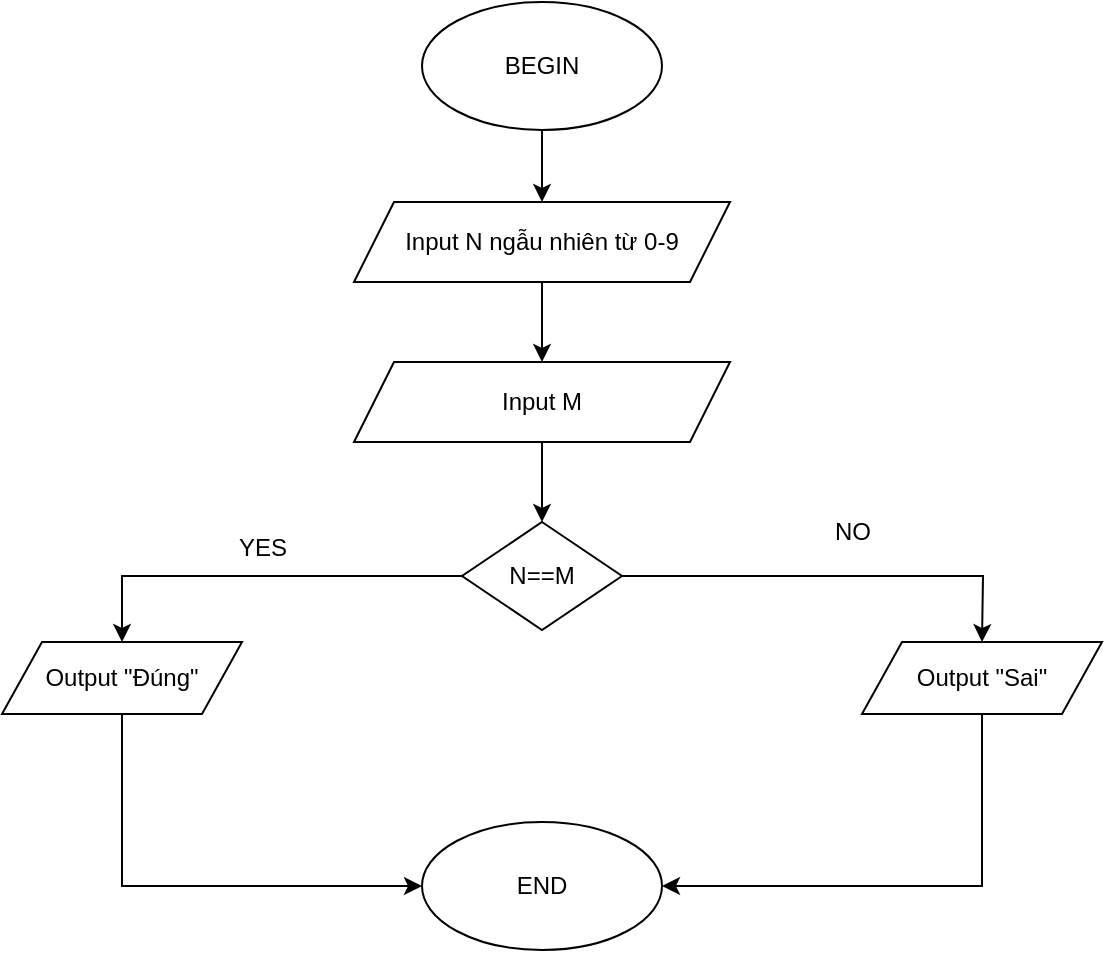 <mxfile version="22.1.0" type="device">
  <diagram id="BMzyW_WU0drHb0m79tCT" name="Page-1">
    <mxGraphModel dx="880" dy="1578" grid="1" gridSize="10" guides="1" tooltips="1" connect="1" arrows="1" fold="1" page="1" pageScale="1" pageWidth="850" pageHeight="1100" math="0" shadow="0">
      <root>
        <mxCell id="0" />
        <mxCell id="1" parent="0" />
        <mxCell id="0QXSVdMffTq5Xskhfl2z-8" style="edgeStyle=orthogonalEdgeStyle;rounded=0;orthogonalLoop=1;jettySize=auto;html=1;exitX=0.5;exitY=1;exitDx=0;exitDy=0;entryX=0.5;entryY=0;entryDx=0;entryDy=0;" edge="1" parent="1" source="0QXSVdMffTq5Xskhfl2z-1" target="0QXSVdMffTq5Xskhfl2z-3">
          <mxGeometry relative="1" as="geometry" />
        </mxCell>
        <mxCell id="0QXSVdMffTq5Xskhfl2z-1" value="BEGIN" style="ellipse;whiteSpace=wrap;html=1;" vertex="1" parent="1">
          <mxGeometry x="380" y="-1080" width="120" height="64" as="geometry" />
        </mxCell>
        <mxCell id="0QXSVdMffTq5Xskhfl2z-2" value="END" style="ellipse;whiteSpace=wrap;html=1;" vertex="1" parent="1">
          <mxGeometry x="380" y="-670" width="120" height="64" as="geometry" />
        </mxCell>
        <mxCell id="0QXSVdMffTq5Xskhfl2z-9" style="edgeStyle=orthogonalEdgeStyle;rounded=0;orthogonalLoop=1;jettySize=auto;html=1;exitX=0.5;exitY=1;exitDx=0;exitDy=0;entryX=0.5;entryY=0;entryDx=0;entryDy=0;" edge="1" parent="1" source="0QXSVdMffTq5Xskhfl2z-3" target="0QXSVdMffTq5Xskhfl2z-5">
          <mxGeometry relative="1" as="geometry" />
        </mxCell>
        <mxCell id="0QXSVdMffTq5Xskhfl2z-3" value="Input N ngẫu nhiên từ 0-9" style="shape=parallelogram;perimeter=parallelogramPerimeter;whiteSpace=wrap;html=1;fixedSize=1;" vertex="1" parent="1">
          <mxGeometry x="346" y="-980" width="188" height="40" as="geometry" />
        </mxCell>
        <mxCell id="0QXSVdMffTq5Xskhfl2z-11" value="" style="edgeStyle=orthogonalEdgeStyle;rounded=0;orthogonalLoop=1;jettySize=auto;html=1;" edge="1" parent="1" source="0QXSVdMffTq5Xskhfl2z-5" target="0QXSVdMffTq5Xskhfl2z-10">
          <mxGeometry relative="1" as="geometry" />
        </mxCell>
        <mxCell id="0QXSVdMffTq5Xskhfl2z-5" value="Input M" style="shape=parallelogram;perimeter=parallelogramPerimeter;whiteSpace=wrap;html=1;fixedSize=1;" vertex="1" parent="1">
          <mxGeometry x="346" y="-900" width="188" height="40" as="geometry" />
        </mxCell>
        <mxCell id="0QXSVdMffTq5Xskhfl2z-12" style="edgeStyle=orthogonalEdgeStyle;rounded=0;orthogonalLoop=1;jettySize=auto;html=1;" edge="1" parent="1" source="0QXSVdMffTq5Xskhfl2z-10">
          <mxGeometry relative="1" as="geometry">
            <mxPoint x="660" y="-760" as="targetPoint" />
          </mxGeometry>
        </mxCell>
        <mxCell id="0QXSVdMffTq5Xskhfl2z-18" style="edgeStyle=orthogonalEdgeStyle;rounded=0;orthogonalLoop=1;jettySize=auto;html=1;entryX=0.5;entryY=0;entryDx=0;entryDy=0;" edge="1" parent="1" source="0QXSVdMffTq5Xskhfl2z-10" target="0QXSVdMffTq5Xskhfl2z-15">
          <mxGeometry relative="1" as="geometry" />
        </mxCell>
        <mxCell id="0QXSVdMffTq5Xskhfl2z-10" value="N==M" style="rhombus;whiteSpace=wrap;html=1;" vertex="1" parent="1">
          <mxGeometry x="400" y="-820" width="80" height="54" as="geometry" />
        </mxCell>
        <mxCell id="0QXSVdMffTq5Xskhfl2z-21" style="edgeStyle=orthogonalEdgeStyle;rounded=0;orthogonalLoop=1;jettySize=auto;html=1;exitX=0.5;exitY=1;exitDx=0;exitDy=0;entryX=1;entryY=0.5;entryDx=0;entryDy=0;" edge="1" parent="1" source="0QXSVdMffTq5Xskhfl2z-13" target="0QXSVdMffTq5Xskhfl2z-2">
          <mxGeometry relative="1" as="geometry" />
        </mxCell>
        <mxCell id="0QXSVdMffTq5Xskhfl2z-13" value="Output &quot;Sai&quot;" style="shape=parallelogram;perimeter=parallelogramPerimeter;whiteSpace=wrap;html=1;fixedSize=1;" vertex="1" parent="1">
          <mxGeometry x="600" y="-760" width="120" height="36" as="geometry" />
        </mxCell>
        <mxCell id="0QXSVdMffTq5Xskhfl2z-14" style="edgeStyle=orthogonalEdgeStyle;rounded=0;orthogonalLoop=1;jettySize=auto;html=1;exitX=0.5;exitY=1;exitDx=0;exitDy=0;" edge="1" parent="1" source="0QXSVdMffTq5Xskhfl2z-13" target="0QXSVdMffTq5Xskhfl2z-13">
          <mxGeometry relative="1" as="geometry" />
        </mxCell>
        <mxCell id="0QXSVdMffTq5Xskhfl2z-19" style="edgeStyle=orthogonalEdgeStyle;rounded=0;orthogonalLoop=1;jettySize=auto;html=1;exitX=0.5;exitY=1;exitDx=0;exitDy=0;entryX=0;entryY=0.5;entryDx=0;entryDy=0;" edge="1" parent="1" source="0QXSVdMffTq5Xskhfl2z-15" target="0QXSVdMffTq5Xskhfl2z-2">
          <mxGeometry relative="1" as="geometry" />
        </mxCell>
        <mxCell id="0QXSVdMffTq5Xskhfl2z-15" value="Output &quot;Đúng&quot;" style="shape=parallelogram;perimeter=parallelogramPerimeter;whiteSpace=wrap;html=1;fixedSize=1;" vertex="1" parent="1">
          <mxGeometry x="170" y="-760" width="120" height="36" as="geometry" />
        </mxCell>
        <mxCell id="0QXSVdMffTq5Xskhfl2z-22" value="YES" style="text;html=1;align=center;verticalAlign=middle;resizable=0;points=[];autosize=1;strokeColor=none;fillColor=none;" vertex="1" parent="1">
          <mxGeometry x="275" y="-822" width="50" height="30" as="geometry" />
        </mxCell>
        <mxCell id="0QXSVdMffTq5Xskhfl2z-23" value="NO" style="text;html=1;align=center;verticalAlign=middle;resizable=0;points=[];autosize=1;strokeColor=none;fillColor=none;" vertex="1" parent="1">
          <mxGeometry x="575" y="-830" width="40" height="30" as="geometry" />
        </mxCell>
      </root>
    </mxGraphModel>
  </diagram>
</mxfile>
